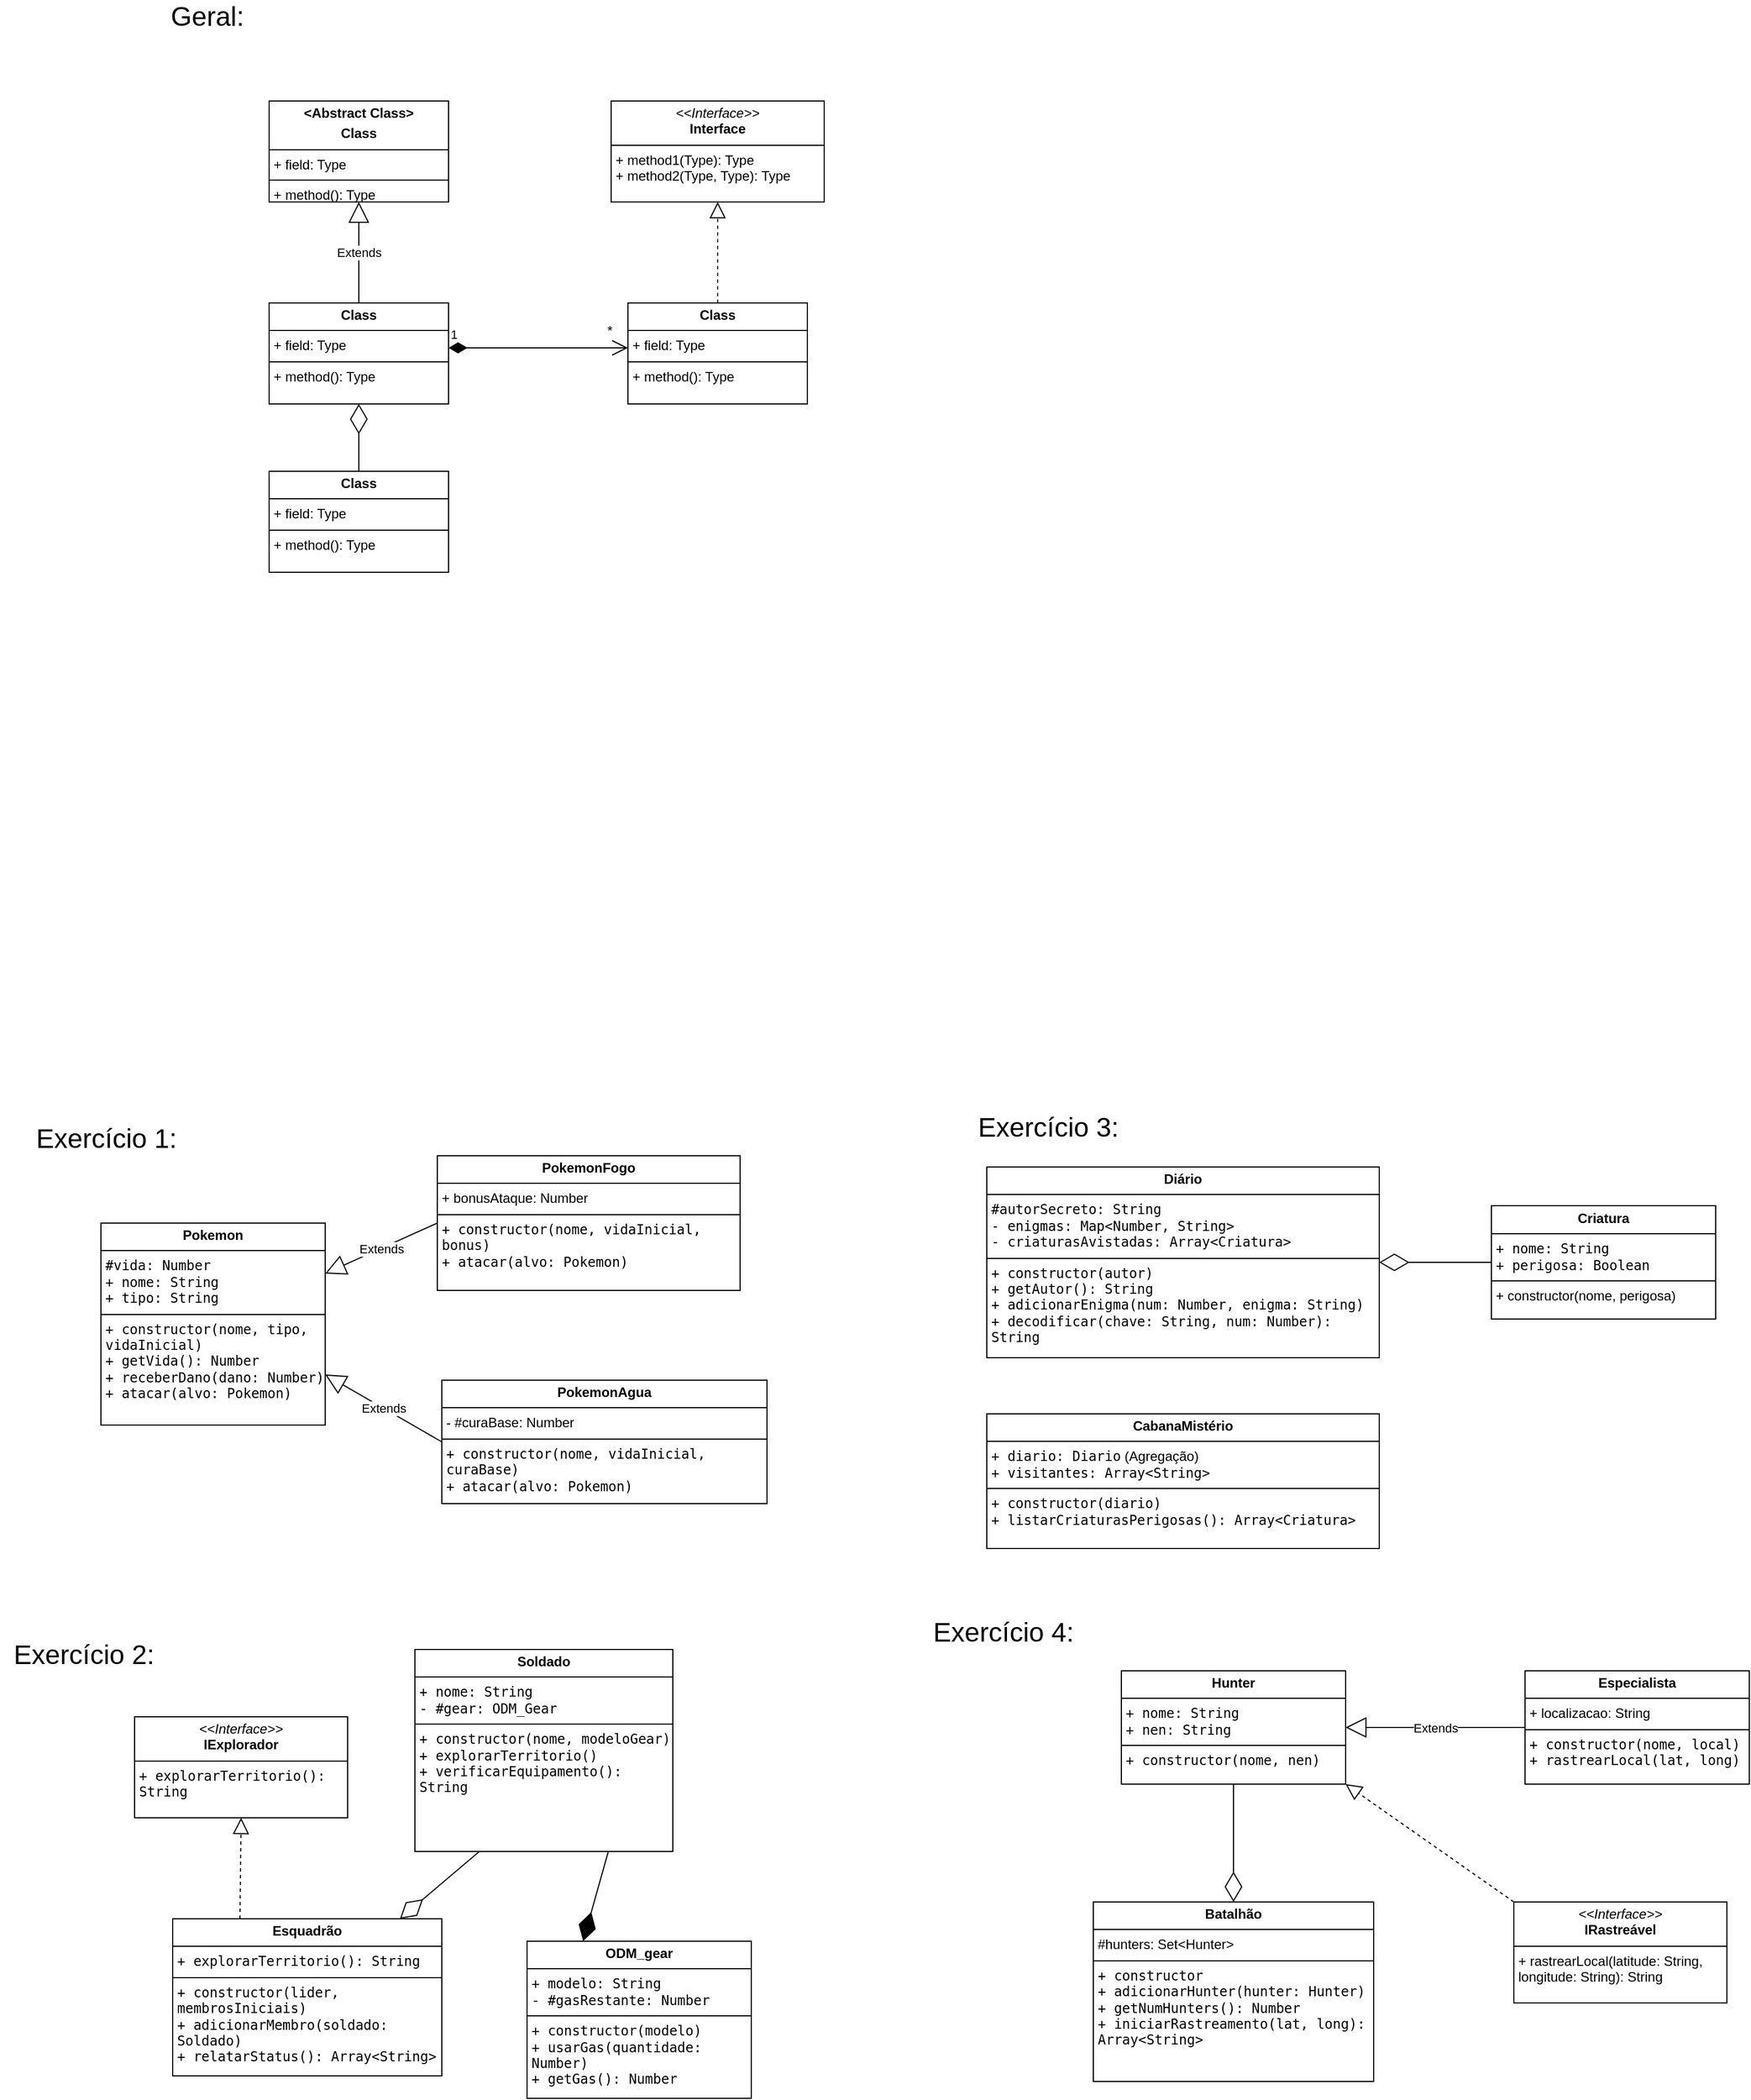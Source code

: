 <mxfile version="28.2.8">
  <diagram name="Página-1" id="_yC73GnlDLhrE2uc2q04">
    <mxGraphModel dx="2330" dy="1173" grid="1" gridSize="10" guides="1" tooltips="1" connect="1" arrows="1" fold="1" page="1" pageScale="1" pageWidth="827" pageHeight="1169" math="0" shadow="0">
      <root>
        <mxCell id="0" />
        <mxCell id="1" parent="0" />
        <mxCell id="zbe0re6iq-kR-Y6KTi55-1" value="&lt;p style=&quot;margin:0px;margin-top:4px;text-align:center;&quot;&gt;&lt;i&gt;&amp;lt;&amp;lt;Interface&amp;gt;&amp;gt;&lt;/i&gt;&lt;br&gt;&lt;b&gt;Interface&lt;/b&gt;&lt;/p&gt;&lt;hr size=&quot;1&quot; style=&quot;border-style:solid;&quot;&gt;&lt;p style=&quot;margin:0px;margin-left:4px;&quot;&gt;&lt;/p&gt;&lt;p style=&quot;margin:0px;margin-left:4px;&quot;&gt;+ method1(Type): Type&lt;br&gt;+ method2(Type, Type): Type&lt;/p&gt;" style="verticalAlign=top;align=left;overflow=fill;html=1;whiteSpace=wrap;" vertex="1" parent="1">
          <mxGeometry x="595" y="200" width="190" height="90" as="geometry" />
        </mxCell>
        <mxCell id="zbe0re6iq-kR-Y6KTi55-2" value="&lt;p style=&quot;margin:0px;margin-top:4px;text-align:center;&quot;&gt;&lt;b&gt;&amp;lt;Abstract Class&amp;gt;&lt;/b&gt;&lt;/p&gt;&lt;p style=&quot;margin:0px;margin-top:4px;text-align:center;&quot;&gt;&lt;b&gt;Class&lt;/b&gt;&lt;/p&gt;&lt;hr size=&quot;1&quot; style=&quot;border-style:solid;&quot;&gt;&lt;p style=&quot;margin:0px;margin-left:4px;&quot;&gt;+ field: Type&lt;/p&gt;&lt;hr size=&quot;1&quot; style=&quot;border-style:solid;&quot;&gt;&lt;p style=&quot;margin:0px;margin-left:4px;&quot;&gt;+ method(): Type&lt;/p&gt;" style="verticalAlign=top;align=left;overflow=fill;html=1;whiteSpace=wrap;" vertex="1" parent="1">
          <mxGeometry x="290" y="200" width="160" height="90" as="geometry" />
        </mxCell>
        <mxCell id="zbe0re6iq-kR-Y6KTi55-3" value="&lt;p style=&quot;margin:0px;margin-top:4px;text-align:center;&quot;&gt;&lt;b&gt;Class&lt;/b&gt;&lt;/p&gt;&lt;hr size=&quot;1&quot; style=&quot;border-style:solid;&quot;/&gt;&lt;p style=&quot;margin:0px;margin-left:4px;&quot;&gt;+ field: Type&lt;/p&gt;&lt;hr size=&quot;1&quot; style=&quot;border-style:solid;&quot;/&gt;&lt;p style=&quot;margin:0px;margin-left:4px;&quot;&gt;+ method(): Type&lt;/p&gt;" style="verticalAlign=top;align=left;overflow=fill;html=1;whiteSpace=wrap;" vertex="1" parent="1">
          <mxGeometry x="610" y="380" width="160" height="90" as="geometry" />
        </mxCell>
        <mxCell id="zbe0re6iq-kR-Y6KTi55-5" value="&lt;p style=&quot;margin:0px;margin-top:4px;text-align:center;&quot;&gt;&lt;b&gt;Class&lt;/b&gt;&lt;/p&gt;&lt;hr size=&quot;1&quot; style=&quot;border-style:solid;&quot;/&gt;&lt;p style=&quot;margin:0px;margin-left:4px;&quot;&gt;+ field: Type&lt;/p&gt;&lt;hr size=&quot;1&quot; style=&quot;border-style:solid;&quot;/&gt;&lt;p style=&quot;margin:0px;margin-left:4px;&quot;&gt;+ method(): Type&lt;/p&gt;" style="verticalAlign=top;align=left;overflow=fill;html=1;whiteSpace=wrap;" vertex="1" parent="1">
          <mxGeometry x="290" y="380" width="160" height="90" as="geometry" />
        </mxCell>
        <mxCell id="zbe0re6iq-kR-Y6KTi55-6" value="1" style="endArrow=open;html=1;endSize=12;startArrow=diamondThin;startSize=14;startFill=1;edgeStyle=orthogonalEdgeStyle;align=left;verticalAlign=bottom;rounded=0;" edge="1" parent="1">
          <mxGeometry x="-1" y="3" relative="1" as="geometry">
            <mxPoint x="450" y="420" as="sourcePoint" />
            <mxPoint x="610" y="420" as="targetPoint" />
          </mxGeometry>
        </mxCell>
        <mxCell id="zbe0re6iq-kR-Y6KTi55-7" value="" style="endArrow=block;dashed=1;endFill=0;endSize=12;html=1;rounded=0;entryX=0.5;entryY=1;entryDx=0;entryDy=0;exitX=0.5;exitY=0;exitDx=0;exitDy=0;" edge="1" parent="1" source="zbe0re6iq-kR-Y6KTi55-3" target="zbe0re6iq-kR-Y6KTi55-1">
          <mxGeometry width="160" relative="1" as="geometry">
            <mxPoint x="684.5" y="369" as="sourcePoint" />
            <mxPoint x="684.5" y="330" as="targetPoint" />
            <Array as="points" />
          </mxGeometry>
        </mxCell>
        <mxCell id="zbe0re6iq-kR-Y6KTi55-8" value="Extends" style="endArrow=block;endSize=16;endFill=0;html=1;rounded=0;entryX=0.5;entryY=1;entryDx=0;entryDy=0;exitX=0.5;exitY=0;exitDx=0;exitDy=0;" edge="1" parent="1" source="zbe0re6iq-kR-Y6KTi55-5" target="zbe0re6iq-kR-Y6KTi55-2">
          <mxGeometry width="160" relative="1" as="geometry">
            <mxPoint x="350" y="350" as="sourcePoint" />
            <mxPoint x="510" y="350" as="targetPoint" />
          </mxGeometry>
        </mxCell>
        <mxCell id="zbe0re6iq-kR-Y6KTi55-9" value="*" style="text;html=1;whiteSpace=wrap;strokeColor=none;fillColor=none;align=center;verticalAlign=middle;rounded=0;" vertex="1" parent="1">
          <mxGeometry x="564" y="390" width="60" height="30" as="geometry" />
        </mxCell>
        <mxCell id="zbe0re6iq-kR-Y6KTi55-10" value="&lt;p style=&quot;margin:0px;margin-top:4px;text-align:center;&quot;&gt;&lt;b&gt;Class&lt;/b&gt;&lt;/p&gt;&lt;hr size=&quot;1&quot; style=&quot;border-style:solid;&quot;/&gt;&lt;p style=&quot;margin:0px;margin-left:4px;&quot;&gt;+ field: Type&lt;/p&gt;&lt;hr size=&quot;1&quot; style=&quot;border-style:solid;&quot;/&gt;&lt;p style=&quot;margin:0px;margin-left:4px;&quot;&gt;+ method(): Type&lt;/p&gt;" style="verticalAlign=top;align=left;overflow=fill;html=1;whiteSpace=wrap;" vertex="1" parent="1">
          <mxGeometry x="290" y="530" width="160" height="90" as="geometry" />
        </mxCell>
        <mxCell id="zbe0re6iq-kR-Y6KTi55-12" value="" style="endArrow=diamondThin;endFill=0;endSize=24;html=1;rounded=0;entryX=0.5;entryY=1;entryDx=0;entryDy=0;exitX=0.5;exitY=0;exitDx=0;exitDy=0;" edge="1" parent="1" source="zbe0re6iq-kR-Y6KTi55-10" target="zbe0re6iq-kR-Y6KTi55-5">
          <mxGeometry width="160" relative="1" as="geometry">
            <mxPoint x="400" y="490" as="sourcePoint" />
            <mxPoint x="560" y="490" as="targetPoint" />
          </mxGeometry>
        </mxCell>
        <mxCell id="zbe0re6iq-kR-Y6KTi55-13" value="&lt;p style=&quot;margin:0px;margin-top:4px;text-align:center;&quot;&gt;&lt;b&gt;Pokemon&lt;/b&gt;&lt;/p&gt;&lt;hr size=&quot;1&quot; style=&quot;border-style:solid;&quot;&gt;&lt;p style=&quot;margin:0px;margin-left:4px;&quot;&gt;&lt;code style=&quot;background-color: transparent; color: light-dark(rgb(0, 0, 0), rgb(255, 255, 255));&quot;&gt;#vida: Number&lt;/code&gt;&lt;span style=&quot;background-color: transparent; color: light-dark(rgb(0, 0, 0), rgb(255, 255, 255));&quot;&gt;&amp;nbsp;&lt;/span&gt;&lt;/p&gt;&lt;p style=&quot;margin:0px;margin-left:4px;&quot;&gt;&lt;code style=&quot;background-color: transparent; color: light-dark(rgb(0, 0, 0), rgb(255, 255, 255));&quot;&gt;+ nome: String&lt;/code&gt;&lt;span style=&quot;background-color: transparent; color: light-dark(rgb(0, 0, 0), rgb(255, 255, 255));&quot;&gt;&amp;nbsp;&lt;/span&gt;&lt;/p&gt;&lt;p style=&quot;margin:0px;margin-left:4px;&quot;&gt;&lt;code style=&quot;background-color: transparent; color: light-dark(rgb(0, 0, 0), rgb(255, 255, 255));&quot;&gt;+ tipo: String&lt;/code&gt;&lt;/p&gt;&lt;hr size=&quot;1&quot; style=&quot;border-style:solid;&quot;&gt;&lt;p style=&quot;margin:0px;margin-left:4px;&quot;&gt;&lt;code&gt;+ constructor(nome, tipo, vidaInicial)&lt;/code&gt;&lt;br&gt;&lt;code&gt;+ getVida(): Number&lt;/code&gt;&lt;br&gt;&lt;code&gt;+ receberDano(dano: Number)&lt;/code&gt;&lt;br&gt;&lt;code&gt;+ atacar(alvo: Pokemon)&lt;/code&gt;&lt;/p&gt;" style="verticalAlign=top;align=left;overflow=fill;html=1;whiteSpace=wrap;" vertex="1" parent="1">
          <mxGeometry x="140" y="1200" width="200" height="180" as="geometry" />
        </mxCell>
        <mxCell id="zbe0re6iq-kR-Y6KTi55-15" value="&lt;p style=&quot;margin:0px;margin-top:4px;text-align:center;&quot;&gt;&lt;b&gt;PokemonFogo&lt;/b&gt;&lt;/p&gt;&lt;hr size=&quot;1&quot; style=&quot;border-style:solid;&quot;&gt;&lt;p style=&quot;margin:0px;margin-left:4px;&quot;&gt;+ bonusAtaque: Number&lt;/p&gt;&lt;hr size=&quot;1&quot; style=&quot;border-style:solid;&quot;&gt;&lt;p style=&quot;margin:0px;margin-left:4px;&quot;&gt;&lt;code&gt;+ constructor(nome, vidaInicial, bonus)&lt;/code&gt;&lt;br&gt;&lt;code&gt;+ atacar(alvo: Pokemon)&lt;/code&gt;&lt;/p&gt;" style="verticalAlign=top;align=left;overflow=fill;html=1;whiteSpace=wrap;" vertex="1" parent="1">
          <mxGeometry x="440" y="1140" width="270" height="120" as="geometry" />
        </mxCell>
        <mxCell id="zbe0re6iq-kR-Y6KTi55-16" value="&lt;p style=&quot;margin:0px;margin-top:4px;text-align:center;&quot;&gt;&lt;b&gt;PokemonAgua&lt;/b&gt;&lt;/p&gt;&lt;hr size=&quot;1&quot; style=&quot;border-style:solid;&quot;&gt;&lt;p style=&quot;margin:0px;margin-left:4px;&quot;&gt;- #curaBase: Number&lt;/p&gt;&lt;hr size=&quot;1&quot; style=&quot;border-style:solid;&quot;&gt;&lt;p style=&quot;margin:0px;margin-left:4px;&quot;&gt;&lt;code&gt;+ constructor(nome, vidaInicial, curaBase)&lt;/code&gt;&lt;br/&gt;&lt;code&gt;+ atacar(alvo: Pokemon)&lt;/code&gt;&lt;/p&gt;" style="verticalAlign=top;align=left;overflow=fill;html=1;whiteSpace=wrap;" vertex="1" parent="1">
          <mxGeometry x="444" y="1340" width="290" height="110" as="geometry" />
        </mxCell>
        <mxCell id="zbe0re6iq-kR-Y6KTi55-17" value="Extends" style="endArrow=block;endSize=16;endFill=0;html=1;rounded=0;exitX=0;exitY=0.5;exitDx=0;exitDy=0;entryX=1;entryY=0.25;entryDx=0;entryDy=0;" edge="1" parent="1" source="zbe0re6iq-kR-Y6KTi55-15" target="zbe0re6iq-kR-Y6KTi55-13">
          <mxGeometry width="160" relative="1" as="geometry">
            <mxPoint x="330" y="1540" as="sourcePoint" />
            <mxPoint x="350" y="1310" as="targetPoint" />
          </mxGeometry>
        </mxCell>
        <mxCell id="zbe0re6iq-kR-Y6KTi55-18" value="Extends" style="endArrow=block;endSize=16;endFill=0;html=1;rounded=0;exitX=0;exitY=0.5;exitDx=0;exitDy=0;entryX=1;entryY=0.75;entryDx=0;entryDy=0;" edge="1" parent="1" source="zbe0re6iq-kR-Y6KTi55-16" target="zbe0re6iq-kR-Y6KTi55-13">
          <mxGeometry width="160" relative="1" as="geometry">
            <mxPoint x="474" y="1310" as="sourcePoint" />
            <mxPoint x="354" y="1335" as="targetPoint" />
          </mxGeometry>
        </mxCell>
        <mxCell id="zbe0re6iq-kR-Y6KTi55-19" value="&lt;font style=&quot;font-size: 24px;&quot;&gt;Exercício 1:&lt;/font&gt;" style="text;html=1;whiteSpace=wrap;strokeColor=none;fillColor=none;align=center;verticalAlign=middle;rounded=0;" vertex="1" parent="1">
          <mxGeometry x="70" y="1110" width="150" height="30" as="geometry" />
        </mxCell>
        <mxCell id="zbe0re6iq-kR-Y6KTi55-20" value="&lt;font style=&quot;font-size: 24px;&quot;&gt;Exercício 2:&lt;/font&gt;" style="text;html=1;whiteSpace=wrap;strokeColor=none;fillColor=none;align=center;verticalAlign=middle;rounded=0;" vertex="1" parent="1">
          <mxGeometry x="50" y="1570" width="150" height="30" as="geometry" />
        </mxCell>
        <mxCell id="zbe0re6iq-kR-Y6KTi55-21" value="&lt;p style=&quot;margin:0px;margin-top:4px;text-align:center;&quot;&gt;&lt;b&gt;ODM_gear&lt;/b&gt;&lt;/p&gt;&lt;hr size=&quot;1&quot; style=&quot;border-style:solid;&quot;&gt;&lt;p style=&quot;margin:0px;margin-left:4px;&quot;&gt;&lt;code style=&quot;background-color: transparent; color: light-dark(rgb(0, 0, 0), rgb(255, 255, 255));&quot;&gt;&lt;code&gt;+ modelo: String&lt;/code&gt;&lt;br/&gt;&lt;code&gt;- #gasRestante: Number&lt;/code&gt;&lt;/code&gt;&lt;/p&gt;&lt;hr size=&quot;1&quot; style=&quot;border-style:solid;&quot;&gt;&lt;p style=&quot;margin:0px;margin-left:4px;&quot;&gt;&lt;code&gt;+ constructor(modelo)&lt;/code&gt;&lt;br/&gt;&lt;code&gt;+ usarGas(quantidade: Number)&lt;/code&gt;&lt;br/&gt;&lt;code&gt;+ getGas(): Number&lt;/code&gt;&lt;/p&gt;" style="verticalAlign=top;align=left;overflow=fill;html=1;whiteSpace=wrap;" vertex="1" parent="1">
          <mxGeometry x="520" y="1840" width="200" height="140" as="geometry" />
        </mxCell>
        <mxCell id="zbe0re6iq-kR-Y6KTi55-22" value="&lt;p style=&quot;margin:0px;margin-top:4px;text-align:center;&quot;&gt;&lt;b&gt;Soldado&lt;/b&gt;&lt;/p&gt;&lt;hr size=&quot;1&quot; style=&quot;border-style:solid;&quot;&gt;&lt;p style=&quot;margin:0px;margin-left:4px;&quot;&gt;&lt;code style=&quot;background-color: transparent; color: light-dark(rgb(0, 0, 0), rgb(255, 255, 255));&quot;&gt;&lt;code&gt;+ nome: String&lt;/code&gt;&lt;br&gt;&lt;code&gt;- #gear: ODM_Gear&lt;/code&gt;&lt;/code&gt;&lt;/p&gt;&lt;hr size=&quot;1&quot; style=&quot;border-style:solid;&quot;&gt;&lt;p style=&quot;margin:0px;margin-left:4px;&quot;&gt;&lt;code&gt;+ constructor(nome, modeloGear)&lt;/code&gt;&lt;br&gt;&lt;code&gt;+ explorarTerritorio()&lt;/code&gt;&lt;br&gt;&lt;code&gt;+ verificarEquipamento(): String&lt;/code&gt;&lt;/p&gt;" style="verticalAlign=top;align=left;overflow=fill;html=1;whiteSpace=wrap;" vertex="1" parent="1">
          <mxGeometry x="420" y="1580" width="230" height="180" as="geometry" />
        </mxCell>
        <mxCell id="zbe0re6iq-kR-Y6KTi55-26" value="&lt;p style=&quot;margin:0px;margin-top:4px;text-align:center;&quot;&gt;&lt;i&gt;&amp;lt;&amp;lt;Interface&amp;gt;&amp;gt;&lt;/i&gt;&lt;br&gt;&lt;b&gt;IExplorador&lt;/b&gt;&lt;/p&gt;&lt;hr size=&quot;1&quot; style=&quot;border-style:solid;&quot;&gt;&lt;p style=&quot;margin:0px;margin-left:4px;&quot;&gt;&lt;/p&gt;&lt;p style=&quot;margin:0px;margin-left:4px;&quot;&gt;&lt;code&gt;+ explorarTerritorio(): String&lt;/code&gt;&lt;/p&gt;" style="verticalAlign=top;align=left;overflow=fill;html=1;whiteSpace=wrap;" vertex="1" parent="1">
          <mxGeometry x="170" y="1640" width="190" height="90" as="geometry" />
        </mxCell>
        <mxCell id="zbe0re6iq-kR-Y6KTi55-27" value="&lt;p style=&quot;margin:0px;margin-top:4px;text-align:center;&quot;&gt;&lt;b&gt;Esquadrão&lt;/b&gt;&lt;/p&gt;&lt;hr size=&quot;1&quot; style=&quot;border-style:solid;&quot;&gt;&lt;p style=&quot;margin:0px;margin-left:4px;&quot;&gt;&lt;code&gt;+ explorarTerritorio(): String&lt;/code&gt;&lt;/p&gt;&lt;hr size=&quot;1&quot; style=&quot;border-style:solid;&quot;&gt;&lt;p style=&quot;margin:0px;margin-left:4px;&quot;&gt;&lt;code&gt;+ constructor(lider, membrosIniciais)&lt;/code&gt;&lt;br/&gt;&lt;code&gt;+ adicionarMembro(soldado: Soldado)&lt;/code&gt;&lt;br/&gt;&lt;code&gt;+ relatarStatus(): Array&amp;lt;String&amp;gt;&lt;/code&gt;&lt;/p&gt;" style="verticalAlign=top;align=left;overflow=fill;html=1;whiteSpace=wrap;" vertex="1" parent="1">
          <mxGeometry x="204" y="1820" width="240" height="140" as="geometry" />
        </mxCell>
        <mxCell id="zbe0re6iq-kR-Y6KTi55-28" value="" style="endArrow=block;dashed=1;endFill=0;endSize=12;html=1;rounded=0;entryX=0.5;entryY=1;entryDx=0;entryDy=0;exitX=0.25;exitY=0;exitDx=0;exitDy=0;" edge="1" parent="1" source="zbe0re6iq-kR-Y6KTi55-27" target="zbe0re6iq-kR-Y6KTi55-26">
          <mxGeometry width="160" relative="1" as="geometry">
            <mxPoint x="330" y="2040" as="sourcePoint" />
            <mxPoint x="330" y="1950" as="targetPoint" />
            <Array as="points" />
          </mxGeometry>
        </mxCell>
        <mxCell id="zbe0re6iq-kR-Y6KTi55-29" style="edgeStyle=orthogonalEdgeStyle;rounded=0;orthogonalLoop=1;jettySize=auto;html=1;exitX=0.5;exitY=1;exitDx=0;exitDy=0;" edge="1" parent="1" source="zbe0re6iq-kR-Y6KTi55-22" target="zbe0re6iq-kR-Y6KTi55-22">
          <mxGeometry relative="1" as="geometry" />
        </mxCell>
        <mxCell id="zbe0re6iq-kR-Y6KTi55-30" value="" style="endArrow=diamondThin;endFill=0;endSize=24;html=1;rounded=0;exitX=0.25;exitY=1;exitDx=0;exitDy=0;" edge="1" parent="1" source="zbe0re6iq-kR-Y6KTi55-22" target="zbe0re6iq-kR-Y6KTi55-27">
          <mxGeometry width="160" relative="1" as="geometry">
            <mxPoint x="520" y="1810" as="sourcePoint" />
            <mxPoint x="680" y="1810" as="targetPoint" />
          </mxGeometry>
        </mxCell>
        <mxCell id="zbe0re6iq-kR-Y6KTi55-31" value="" style="endArrow=diamondThin;endFill=1;endSize=24;html=1;rounded=0;entryX=0.25;entryY=0;entryDx=0;entryDy=0;exitX=0.75;exitY=1;exitDx=0;exitDy=0;" edge="1" parent="1" source="zbe0re6iq-kR-Y6KTi55-22" target="zbe0re6iq-kR-Y6KTi55-21">
          <mxGeometry width="160" relative="1" as="geometry">
            <mxPoint x="500" y="1790" as="sourcePoint" />
            <mxPoint x="660" y="1790" as="targetPoint" />
          </mxGeometry>
        </mxCell>
        <mxCell id="zbe0re6iq-kR-Y6KTi55-32" value="&lt;font style=&quot;font-size: 24px;&quot;&gt;Exercício 4:&lt;/font&gt;" style="text;html=1;whiteSpace=wrap;strokeColor=none;fillColor=none;align=center;verticalAlign=middle;rounded=0;" vertex="1" parent="1">
          <mxGeometry x="870" y="1550" width="150" height="30" as="geometry" />
        </mxCell>
        <mxCell id="zbe0re6iq-kR-Y6KTi55-33" value="&lt;p style=&quot;margin:0px;margin-top:4px;text-align:center;&quot;&gt;&lt;b&gt;Hunter&lt;/b&gt;&lt;/p&gt;&lt;hr size=&quot;1&quot; style=&quot;border-style:solid;&quot;&gt;&lt;p style=&quot;margin:0px;margin-left:4px;&quot;&gt;&lt;code style=&quot;background-color: transparent; color: light-dark(rgb(0, 0, 0), rgb(255, 255, 255));&quot;&gt;&lt;code&gt;+ nome: String&lt;/code&gt;&lt;br&gt;&lt;code&gt;+ nen: String&lt;/code&gt;&lt;/code&gt;&lt;/p&gt;&lt;hr size=&quot;1&quot; style=&quot;border-style:solid;&quot;&gt;&lt;p style=&quot;margin:0px;margin-left:4px;&quot;&gt;&lt;code&gt;+ constructor(nome, nen)&lt;/code&gt;&lt;/p&gt;" style="verticalAlign=top;align=left;overflow=fill;html=1;whiteSpace=wrap;" vertex="1" parent="1">
          <mxGeometry x="1050" y="1599" width="200" height="101" as="geometry" />
        </mxCell>
        <mxCell id="zbe0re6iq-kR-Y6KTi55-35" value="&lt;p style=&quot;margin:0px;margin-top:4px;text-align:center;&quot;&gt;&lt;b&gt;Especialista&lt;/b&gt;&lt;/p&gt;&lt;hr size=&quot;1&quot; style=&quot;border-style:solid;&quot;&gt;&lt;p style=&quot;margin:0px;margin-left:4px;&quot;&gt;+ localizacao: String&lt;/p&gt;&lt;hr size=&quot;1&quot; style=&quot;border-style:solid;&quot;&gt;&lt;p style=&quot;margin:0px;margin-left:4px;&quot;&gt;&lt;code&gt;+ constructor(nome, local)&lt;/code&gt;&lt;br/&gt;&lt;code&gt;+ rastrearLocal(lat, long)&lt;/code&gt;&lt;/p&gt;" style="verticalAlign=top;align=left;overflow=fill;html=1;whiteSpace=wrap;" vertex="1" parent="1">
          <mxGeometry x="1410" y="1599" width="200" height="101" as="geometry" />
        </mxCell>
        <mxCell id="zbe0re6iq-kR-Y6KTi55-36" value="&lt;p style=&quot;margin:0px;margin-top:4px;text-align:center;&quot;&gt;&lt;b&gt;Batalhão&lt;/b&gt;&lt;/p&gt;&lt;hr size=&quot;1&quot; style=&quot;border-style:solid;&quot;&gt;&lt;p style=&quot;margin:0px;margin-left:4px;&quot;&gt;#hunters: Set&amp;lt;Hunter&amp;gt;&lt;/p&gt;&lt;hr size=&quot;1&quot; style=&quot;border-style:solid;&quot;&gt;&lt;p style=&quot;margin:0px;margin-left:4px;&quot;&gt;&lt;code&gt;+ constructor&lt;/code&gt;&lt;br&gt;&lt;code&gt;+ adicionarHunter(hunter: Hunter)&lt;/code&gt;&lt;br&gt;&lt;code&gt;+ getNumHunters(): Number&lt;/code&gt;&lt;br&gt;&lt;code&gt;+ iniciarRastreamento(lat, long): Array&amp;lt;String&amp;gt;&lt;/code&gt;&lt;/p&gt;" style="verticalAlign=top;align=left;overflow=fill;html=1;whiteSpace=wrap;" vertex="1" parent="1">
          <mxGeometry x="1025" y="1805" width="250" height="160" as="geometry" />
        </mxCell>
        <mxCell id="zbe0re6iq-kR-Y6KTi55-37" value="&lt;p style=&quot;margin:0px;margin-top:4px;text-align:center;&quot;&gt;&lt;i&gt;&amp;lt;&amp;lt;Interface&amp;gt;&amp;gt;&lt;/i&gt;&lt;br&gt;&lt;b&gt;IRastreável&lt;/b&gt;&lt;/p&gt;&lt;hr size=&quot;1&quot; style=&quot;border-style:solid;&quot;&gt;&lt;p style=&quot;margin:0px;margin-left:4px;&quot;&gt;&lt;/p&gt;&lt;p style=&quot;margin:0px;margin-left:4px;&quot;&gt;+ rastrearLocal(latitude: String, longitude: String): String&lt;/p&gt;" style="verticalAlign=top;align=left;overflow=fill;html=1;whiteSpace=wrap;" vertex="1" parent="1">
          <mxGeometry x="1400" y="1805" width="190" height="90" as="geometry" />
        </mxCell>
        <mxCell id="zbe0re6iq-kR-Y6KTi55-38" value="Extends" style="endArrow=block;endSize=16;endFill=0;html=1;rounded=0;exitX=0;exitY=0.5;exitDx=0;exitDy=0;entryX=1;entryY=0.5;entryDx=0;entryDy=0;" edge="1" parent="1" source="zbe0re6iq-kR-Y6KTi55-35" target="zbe0re6iq-kR-Y6KTi55-33">
          <mxGeometry width="160" relative="1" as="geometry">
            <mxPoint x="1340" y="1640" as="sourcePoint" />
            <mxPoint x="1240" y="1685" as="targetPoint" />
          </mxGeometry>
        </mxCell>
        <mxCell id="zbe0re6iq-kR-Y6KTi55-39" value="" style="endArrow=block;dashed=1;endFill=0;endSize=12;html=1;rounded=0;entryX=1;entryY=1;entryDx=0;entryDy=0;exitX=0;exitY=0;exitDx=0;exitDy=0;" edge="1" parent="1" source="zbe0re6iq-kR-Y6KTi55-37" target="zbe0re6iq-kR-Y6KTi55-33">
          <mxGeometry width="160" relative="1" as="geometry">
            <mxPoint x="1207" y="2031" as="sourcePoint" />
            <mxPoint x="1110" y="2030" as="targetPoint" />
            <Array as="points" />
          </mxGeometry>
        </mxCell>
        <mxCell id="zbe0re6iq-kR-Y6KTi55-40" value="" style="endArrow=diamondThin;endFill=0;endSize=24;html=1;rounded=0;entryX=0.5;entryY=0;entryDx=0;entryDy=0;" edge="1" parent="1" target="zbe0re6iq-kR-Y6KTi55-36">
          <mxGeometry width="160" relative="1" as="geometry">
            <mxPoint x="1150" y="1700" as="sourcePoint" />
            <mxPoint x="1001" y="1840" as="targetPoint" />
          </mxGeometry>
        </mxCell>
        <mxCell id="zbe0re6iq-kR-Y6KTi55-41" value="&lt;font style=&quot;font-size: 24px;&quot;&gt;Exercício 3:&lt;/font&gt;" style="text;html=1;whiteSpace=wrap;strokeColor=none;fillColor=none;align=center;verticalAlign=middle;rounded=0;" vertex="1" parent="1">
          <mxGeometry x="910" y="1100" width="150" height="30" as="geometry" />
        </mxCell>
        <mxCell id="zbe0re6iq-kR-Y6KTi55-42" value="&lt;p style=&quot;margin:0px;margin-top:4px;text-align:center;&quot;&gt;&lt;b&gt;Criatura&lt;/b&gt;&lt;/p&gt;&lt;hr size=&quot;1&quot; style=&quot;border-style:solid;&quot;&gt;&lt;p style=&quot;margin:0px;margin-left:4px;&quot;&gt;&lt;code&gt;+ nome: String&lt;/code&gt;&lt;br&gt;&lt;code&gt;+ perigosa: Boolean&lt;/code&gt;&lt;/p&gt;&lt;hr size=&quot;1&quot; style=&quot;border-style:solid;&quot;&gt;&lt;p style=&quot;margin:0px;margin-left:4px;&quot;&gt;+ constructor(nome, perigosa)&lt;/p&gt;" style="verticalAlign=top;align=left;overflow=fill;html=1;whiteSpace=wrap;" vertex="1" parent="1">
          <mxGeometry x="1380" y="1184.5" width="200" height="101" as="geometry" />
        </mxCell>
        <mxCell id="zbe0re6iq-kR-Y6KTi55-44" value="&lt;p style=&quot;margin:0px;margin-top:4px;text-align:center;&quot;&gt;&lt;b&gt;Diário&lt;/b&gt;&lt;/p&gt;&lt;hr size=&quot;1&quot; style=&quot;border-style:solid;&quot;&gt;&lt;p style=&quot;margin:0px;margin-left:4px;&quot;&gt;&lt;code&gt;#autorSecreto: String&lt;/code&gt;&lt;br&gt;&lt;code&gt;- enigmas: Map&amp;lt;Number, String&amp;gt;&lt;/code&gt;&lt;br&gt;&lt;code&gt;- criaturasAvistadas: Array&amp;lt;Criatura&amp;gt;&lt;/code&gt;&lt;/p&gt;&lt;hr size=&quot;1&quot; style=&quot;border-style:solid;&quot;&gt;&lt;p style=&quot;margin:0px;margin-left:4px;&quot;&gt;&lt;code&gt;+ constructor(autor)&lt;/code&gt;&lt;br&gt;&lt;code&gt;+ getAutor(): String&lt;/code&gt;&lt;br&gt;&lt;code&gt;+ adicionarEnigma(num: Number, enigma: String)&lt;/code&gt;&lt;br&gt;&lt;code&gt;+ decodificar(chave: String, num: Number): String&lt;/code&gt;&lt;/p&gt;" style="verticalAlign=top;align=left;overflow=fill;html=1;whiteSpace=wrap;" vertex="1" parent="1">
          <mxGeometry x="930" y="1150" width="350" height="170" as="geometry" />
        </mxCell>
        <mxCell id="zbe0re6iq-kR-Y6KTi55-45" value="&lt;p style=&quot;margin:0px;margin-top:4px;text-align:center;&quot;&gt;&lt;b&gt;CabanaMistério&lt;/b&gt;&lt;/p&gt;&lt;hr size=&quot;1&quot; style=&quot;border-style:solid;&quot;&gt;&lt;p style=&quot;margin:0px;margin-left:4px;&quot;&gt;&lt;code&gt;+ diario: Diario&lt;/code&gt; (Agregação)&lt;br/&gt;&lt;code&gt;+ visitantes: Array&amp;lt;String&amp;gt;&lt;/code&gt;&lt;/p&gt;&lt;hr size=&quot;1&quot; style=&quot;border-style:solid;&quot;&gt;&lt;p style=&quot;margin:0px;margin-left:4px;&quot;&gt;&lt;code&gt;+ constructor(diario)&lt;/code&gt;&lt;br/&gt;&lt;code&gt;+ listarCriaturasPerigosas(): Array&amp;lt;Criatura&amp;gt;&lt;/code&gt;&lt;/p&gt;" style="verticalAlign=top;align=left;overflow=fill;html=1;whiteSpace=wrap;" vertex="1" parent="1">
          <mxGeometry x="930" y="1370" width="350" height="120" as="geometry" />
        </mxCell>
        <mxCell id="zbe0re6iq-kR-Y6KTi55-46" value="" style="endArrow=diamondThin;endFill=0;endSize=24;html=1;rounded=0;exitX=0;exitY=0.5;exitDx=0;exitDy=0;entryX=1;entryY=0.5;entryDx=0;entryDy=0;" edge="1" parent="1" source="zbe0re6iq-kR-Y6KTi55-42" target="zbe0re6iq-kR-Y6KTi55-44">
          <mxGeometry width="160" relative="1" as="geometry">
            <mxPoint x="1300" y="1200" as="sourcePoint" />
            <mxPoint x="1290" y="1220" as="targetPoint" />
          </mxGeometry>
        </mxCell>
        <mxCell id="zbe0re6iq-kR-Y6KTi55-48" value="&lt;span style=&quot;font-size: 24px;&quot;&gt;Geral:&lt;/span&gt;" style="text;html=1;whiteSpace=wrap;strokeColor=none;fillColor=none;align=center;verticalAlign=middle;rounded=0;" vertex="1" parent="1">
          <mxGeometry x="160" y="110" width="150" height="30" as="geometry" />
        </mxCell>
      </root>
    </mxGraphModel>
  </diagram>
</mxfile>
